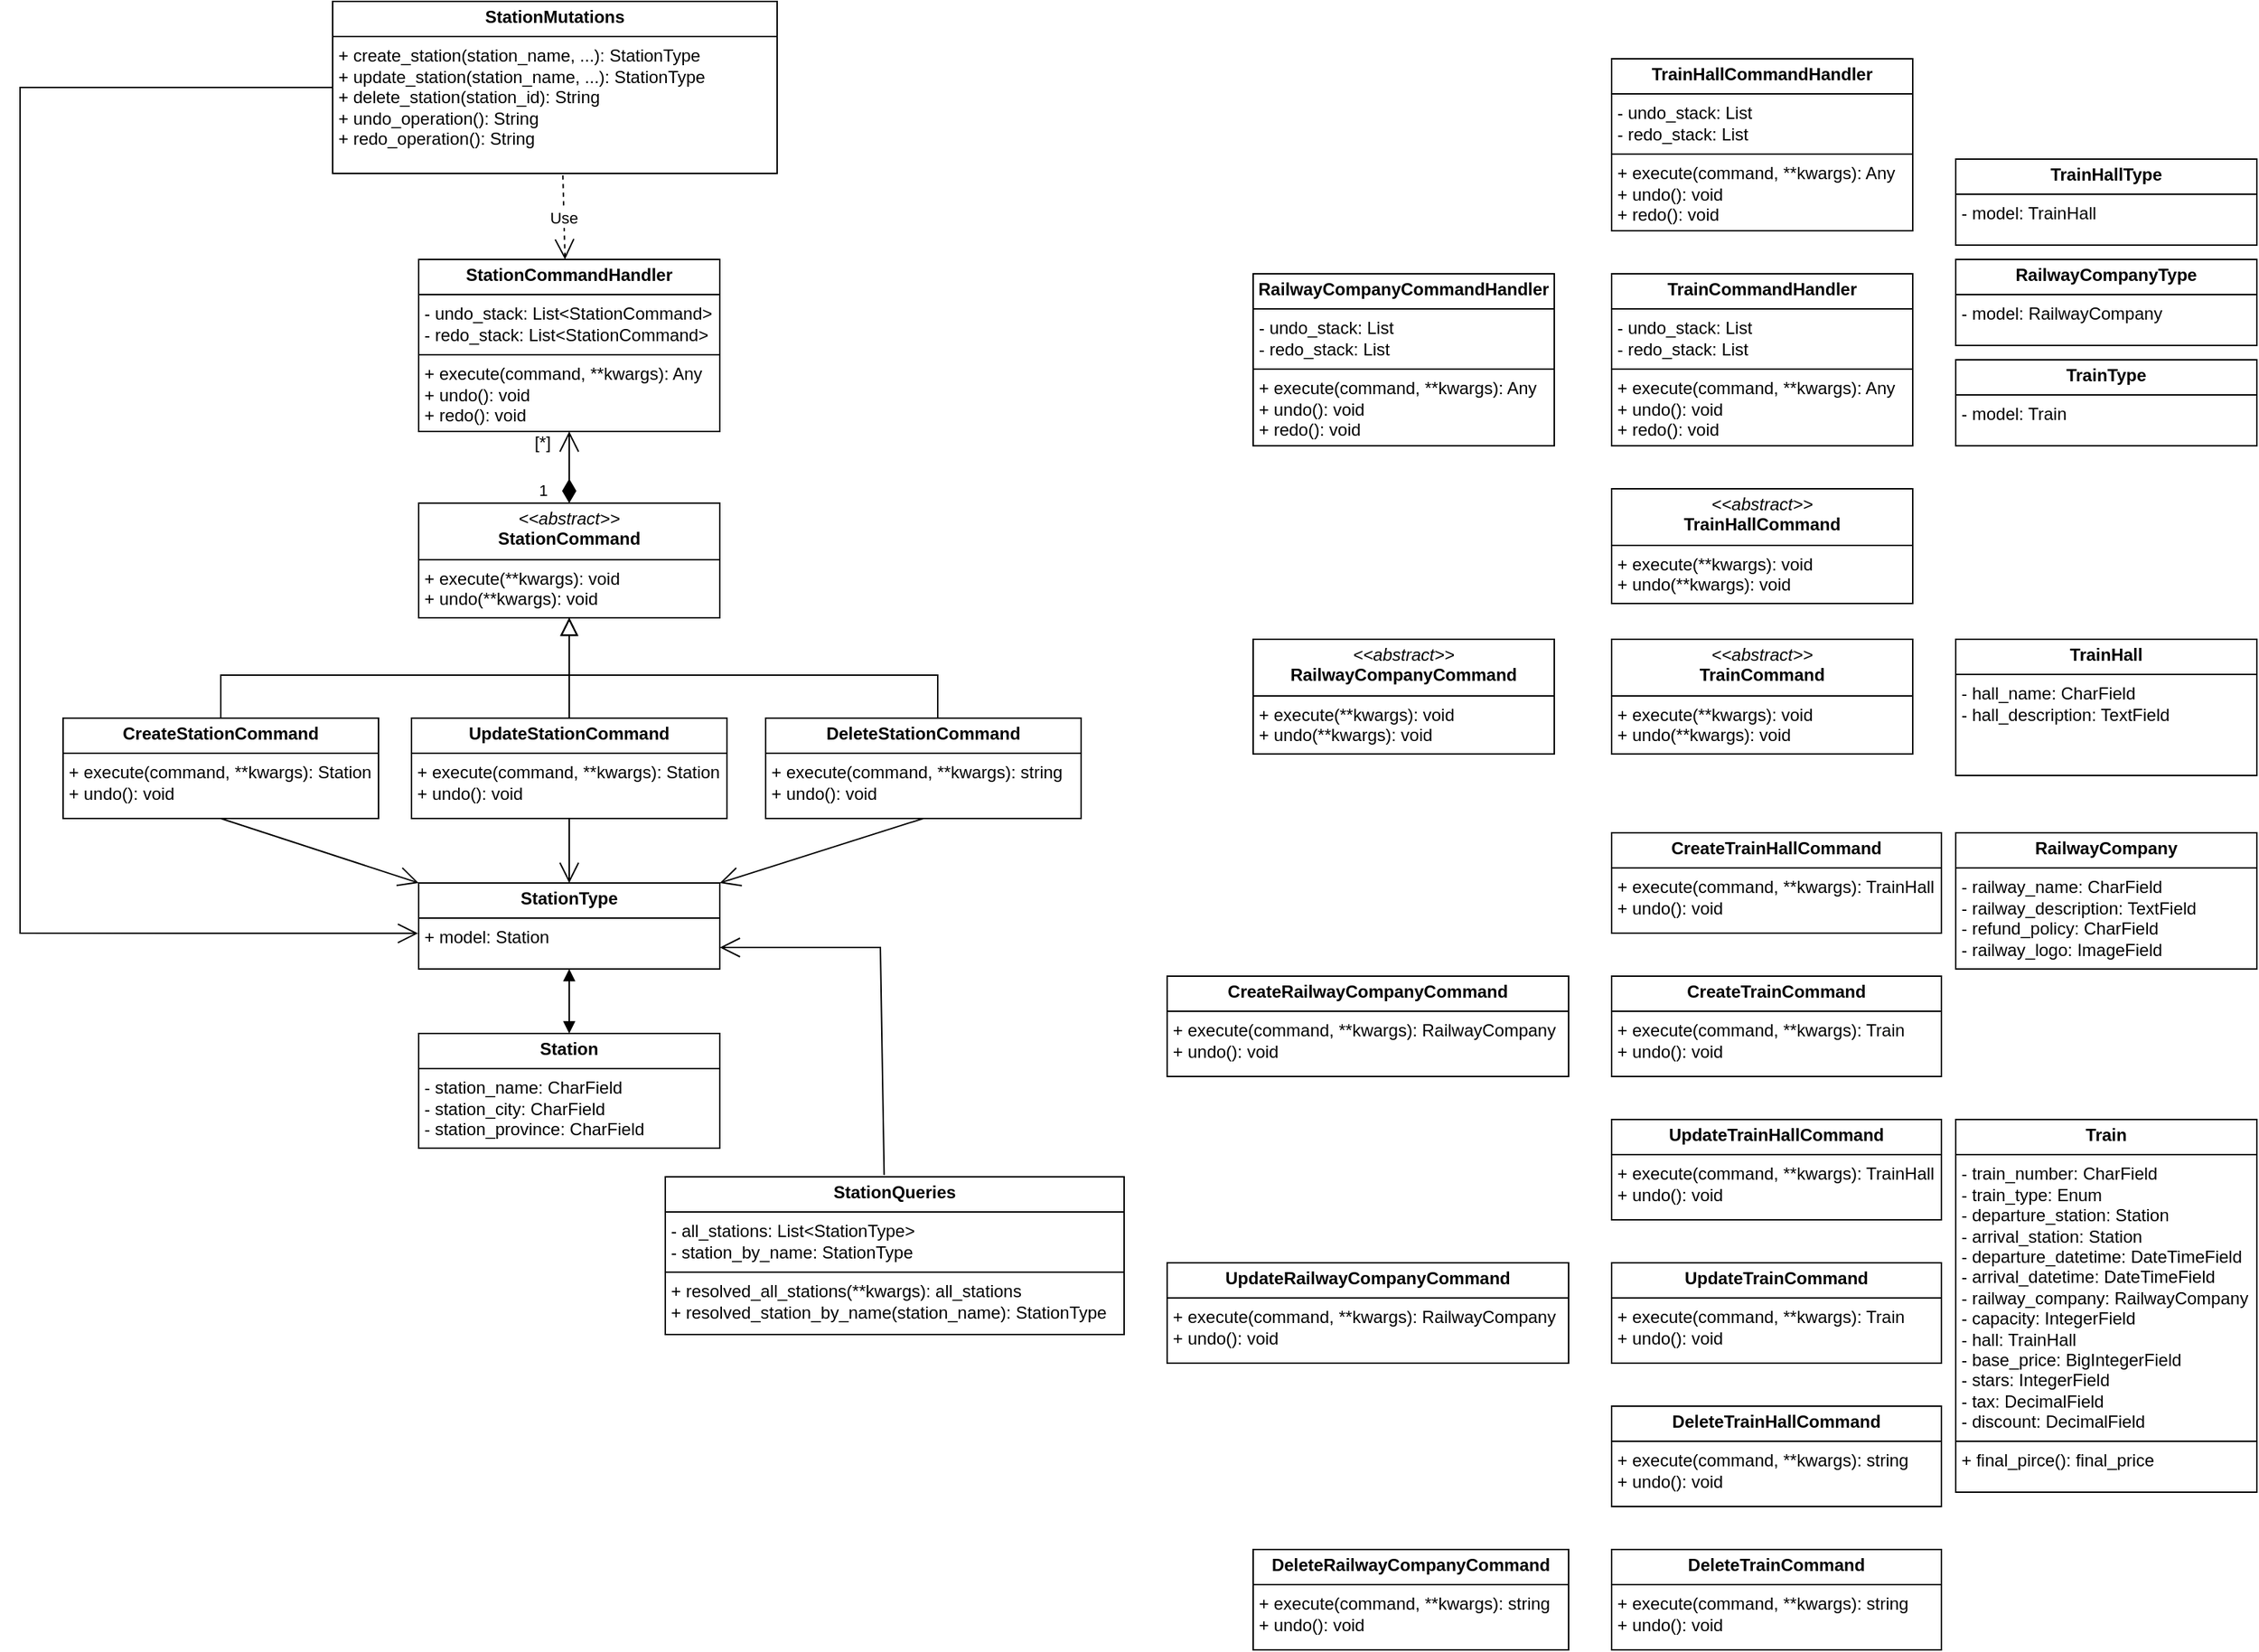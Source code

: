 <mxfile version="25.0.2">
  <diagram id="C5RBs43oDa-KdzZeNtuy" name="Page-1">
    <mxGraphModel dx="2868" dy="1672" grid="1" gridSize="10" guides="1" tooltips="1" connect="1" arrows="1" fold="1" page="1" pageScale="1" pageWidth="827" pageHeight="1169" math="0" shadow="0">
      <root>
        <mxCell id="WIyWlLk6GJQsqaUBKTNV-0" />
        <mxCell id="WIyWlLk6GJQsqaUBKTNV-1" parent="WIyWlLk6GJQsqaUBKTNV-0" />
        <mxCell id="HoljnPIvToN0olSSxeQU-0" value="&lt;p style=&quot;margin:0px;margin-top:4px;text-align:center;&quot;&gt;&lt;b&gt;TrainHallCommandHandler&lt;/b&gt;&lt;/p&gt;&lt;hr size=&quot;1&quot; style=&quot;border-style:solid;&quot;&gt;&lt;p style=&quot;margin:0px;margin-left:4px;&quot;&gt;- undo_stack: List&lt;/p&gt;&lt;p style=&quot;margin:0px;margin-left:4px;&quot;&gt;- redo_stack: List&lt;/p&gt;&lt;hr size=&quot;1&quot; style=&quot;border-style:solid;&quot;&gt;&lt;p style=&quot;margin:0px;margin-left:4px;&quot;&gt;+ execute(command, **kwargs): Any&lt;/p&gt;&lt;p style=&quot;margin:0px;margin-left:4px;&quot;&gt;+ undo(): void&lt;/p&gt;&lt;p style=&quot;margin:0px;margin-left:4px;&quot;&gt;+ redo(): void&lt;/p&gt;" style="verticalAlign=top;align=left;overflow=fill;html=1;whiteSpace=wrap;" parent="WIyWlLk6GJQsqaUBKTNV-1" vertex="1">
          <mxGeometry x="1150" y="100" width="210" height="120" as="geometry" />
        </mxCell>
        <mxCell id="HoljnPIvToN0olSSxeQU-1" value="&lt;p style=&quot;margin:0px;margin-top:4px;text-align:center;&quot;&gt;&lt;b&gt;StationCommandHandler&lt;/b&gt;&lt;/p&gt;&lt;hr size=&quot;1&quot; style=&quot;border-style:solid;&quot;&gt;&lt;p style=&quot;margin:0px;margin-left:4px;&quot;&gt;- undo_stack: List&amp;lt;StationCommand&amp;gt;&lt;/p&gt;&lt;p style=&quot;margin:0px;margin-left:4px;&quot;&gt;- redo_stack: List&amp;lt;StationCommand&amp;gt;&lt;/p&gt;&lt;hr size=&quot;1&quot; style=&quot;border-style:solid;&quot;&gt;&lt;p style=&quot;margin:0px;margin-left:4px;&quot;&gt;+ execute(command, **kwargs): Any&lt;/p&gt;&lt;p style=&quot;margin:0px;margin-left:4px;&quot;&gt;+ undo(): void&lt;/p&gt;&lt;p style=&quot;margin:0px;margin-left:4px;&quot;&gt;+ redo(): void&lt;/p&gt;" style="verticalAlign=top;align=left;overflow=fill;html=1;whiteSpace=wrap;" parent="WIyWlLk6GJQsqaUBKTNV-1" vertex="1">
          <mxGeometry x="318" y="240" width="210" height="120" as="geometry" />
        </mxCell>
        <mxCell id="HoljnPIvToN0olSSxeQU-2" value="&lt;p style=&quot;margin:0px;margin-top:4px;text-align:center;&quot;&gt;&lt;b&gt;RailwayCompanyCommandHandler&lt;/b&gt;&lt;/p&gt;&lt;hr size=&quot;1&quot; style=&quot;border-style:solid;&quot;&gt;&lt;p style=&quot;margin:0px;margin-left:4px;&quot;&gt;- undo_stack: List&lt;/p&gt;&lt;p style=&quot;margin:0px;margin-left:4px;&quot;&gt;- redo_stack: List&lt;/p&gt;&lt;hr size=&quot;1&quot; style=&quot;border-style:solid;&quot;&gt;&lt;p style=&quot;margin:0px;margin-left:4px;&quot;&gt;+ execute(command, **kwargs): Any&lt;/p&gt;&lt;p style=&quot;margin:0px;margin-left:4px;&quot;&gt;+ undo(): void&lt;/p&gt;&lt;p style=&quot;margin:0px;margin-left:4px;&quot;&gt;+ redo(): void&lt;/p&gt;" style="verticalAlign=top;align=left;overflow=fill;html=1;whiteSpace=wrap;" parent="WIyWlLk6GJQsqaUBKTNV-1" vertex="1">
          <mxGeometry x="900" y="250" width="210" height="120" as="geometry" />
        </mxCell>
        <mxCell id="HoljnPIvToN0olSSxeQU-3" value="&lt;p style=&quot;margin:0px;margin-top:4px;text-align:center;&quot;&gt;&lt;b&gt;TrainCommandHandler&lt;/b&gt;&lt;/p&gt;&lt;hr size=&quot;1&quot; style=&quot;border-style:solid;&quot;&gt;&lt;p style=&quot;margin:0px;margin-left:4px;&quot;&gt;- undo_stack: List&lt;/p&gt;&lt;p style=&quot;margin:0px;margin-left:4px;&quot;&gt;- redo_stack: List&lt;/p&gt;&lt;hr size=&quot;1&quot; style=&quot;border-style:solid;&quot;&gt;&lt;p style=&quot;margin:0px;margin-left:4px;&quot;&gt;+ execute(command, **kwargs): Any&lt;/p&gt;&lt;p style=&quot;margin:0px;margin-left:4px;&quot;&gt;+ undo(): void&lt;/p&gt;&lt;p style=&quot;margin:0px;margin-left:4px;&quot;&gt;+ redo(): void&lt;/p&gt;" style="verticalAlign=top;align=left;overflow=fill;html=1;whiteSpace=wrap;" parent="WIyWlLk6GJQsqaUBKTNV-1" vertex="1">
          <mxGeometry x="1150" y="250" width="210" height="120" as="geometry" />
        </mxCell>
        <mxCell id="HoljnPIvToN0olSSxeQU-4" value="&lt;p style=&quot;margin:0px;margin-top:4px;text-align:center;&quot;&gt;&lt;i&gt;&amp;lt;&amp;lt;abstract&amp;gt;&amp;gt;&lt;/i&gt;&lt;br&gt;&lt;b&gt;TrainHall&lt;/b&gt;&lt;b&gt;Command&lt;/b&gt;&lt;/p&gt;&lt;hr size=&quot;1&quot; style=&quot;border-style:solid;&quot;&gt;&lt;p style=&quot;margin:0px;margin-left:4px;&quot;&gt;+ execute(**kwargs): void&lt;br&gt;+&amp;nbsp;&lt;span style=&quot;background-color: initial;&quot;&gt;undo(**kwargs): void&lt;/span&gt;&lt;/p&gt;" style="verticalAlign=top;align=left;overflow=fill;html=1;whiteSpace=wrap;" parent="WIyWlLk6GJQsqaUBKTNV-1" vertex="1">
          <mxGeometry x="1150" y="400" width="210" height="80" as="geometry" />
        </mxCell>
        <mxCell id="HoljnPIvToN0olSSxeQU-5" value="&lt;p style=&quot;margin:0px;margin-top:4px;text-align:center;&quot;&gt;&lt;i&gt;&amp;lt;&amp;lt;abstract&amp;gt;&amp;gt;&lt;/i&gt;&lt;br&gt;&lt;b&gt;Station&lt;/b&gt;&lt;b&gt;Command&lt;/b&gt;&lt;/p&gt;&lt;hr size=&quot;1&quot; style=&quot;border-style:solid;&quot;&gt;&lt;p style=&quot;margin:0px;margin-left:4px;&quot;&gt;+ execute(**kwargs): void&lt;br&gt;+&amp;nbsp;&lt;span style=&quot;background-color: initial;&quot;&gt;undo(**kwargs): void&lt;/span&gt;&lt;/p&gt;" style="verticalAlign=top;align=left;overflow=fill;html=1;whiteSpace=wrap;" parent="WIyWlLk6GJQsqaUBKTNV-1" vertex="1">
          <mxGeometry x="318" y="410" width="210" height="80" as="geometry" />
        </mxCell>
        <mxCell id="HoljnPIvToN0olSSxeQU-6" value="&lt;p style=&quot;margin:0px;margin-top:4px;text-align:center;&quot;&gt;&lt;i&gt;&amp;lt;&amp;lt;abstract&amp;gt;&amp;gt;&lt;/i&gt;&lt;br&gt;&lt;b&gt;TrainCommand&lt;/b&gt;&lt;/p&gt;&lt;hr size=&quot;1&quot; style=&quot;border-style:solid;&quot;&gt;&lt;p style=&quot;margin:0px;margin-left:4px;&quot;&gt;+ execute(**kwargs): void&lt;br&gt;+&amp;nbsp;&lt;span style=&quot;background-color: initial;&quot;&gt;undo(**kwargs): void&lt;/span&gt;&lt;/p&gt;" style="verticalAlign=top;align=left;overflow=fill;html=1;whiteSpace=wrap;" parent="WIyWlLk6GJQsqaUBKTNV-1" vertex="1">
          <mxGeometry x="1150" y="505" width="210" height="80" as="geometry" />
        </mxCell>
        <mxCell id="HoljnPIvToN0olSSxeQU-7" value="&lt;p style=&quot;margin:0px;margin-top:4px;text-align:center;&quot;&gt;&lt;i&gt;&amp;lt;&amp;lt;abstract&amp;gt;&amp;gt;&lt;/i&gt;&lt;br&gt;&lt;b&gt;RailwayCompany&lt;/b&gt;&lt;b&gt;Command&lt;/b&gt;&lt;/p&gt;&lt;hr size=&quot;1&quot; style=&quot;border-style:solid;&quot;&gt;&lt;p style=&quot;margin:0px;margin-left:4px;&quot;&gt;+ execute(**kwargs): void&lt;br&gt;+&amp;nbsp;&lt;span style=&quot;background-color: initial;&quot;&gt;undo(**kwargs): void&lt;/span&gt;&lt;/p&gt;" style="verticalAlign=top;align=left;overflow=fill;html=1;whiteSpace=wrap;" parent="WIyWlLk6GJQsqaUBKTNV-1" vertex="1">
          <mxGeometry x="900" y="505" width="210" height="80" as="geometry" />
        </mxCell>
        <mxCell id="HoljnPIvToN0olSSxeQU-8" value="&lt;p style=&quot;margin:0px;margin-top:4px;text-align:center;&quot;&gt;&lt;b&gt;Create&lt;/b&gt;&lt;b&gt;TrainHall&lt;/b&gt;&lt;b&gt;Command&lt;/b&gt;&lt;br&gt;&lt;/p&gt;&lt;hr size=&quot;1&quot; style=&quot;border-style:solid;&quot;&gt;&lt;p style=&quot;margin:0px;margin-left:4px;&quot;&gt;&lt;/p&gt;&lt;p style=&quot;margin:0px;margin-left:4px;&quot;&gt;+ execute(command, **kwargs): TrainHall&lt;/p&gt;&lt;p style=&quot;margin:0px;margin-left:4px;&quot;&gt;+ undo(): void&lt;/p&gt;" style="verticalAlign=top;align=left;overflow=fill;html=1;whiteSpace=wrap;" parent="WIyWlLk6GJQsqaUBKTNV-1" vertex="1">
          <mxGeometry x="1150" y="640" width="230" height="70" as="geometry" />
        </mxCell>
        <mxCell id="HoljnPIvToN0olSSxeQU-9" value="&lt;p style=&quot;margin:0px;margin-top:4px;text-align:center;&quot;&gt;&lt;b&gt;Create&lt;/b&gt;&lt;b&gt;Station&lt;/b&gt;&lt;b&gt;Command&lt;/b&gt;&lt;/p&gt;&lt;hr size=&quot;1&quot; style=&quot;border-style:solid;&quot;&gt;&lt;p style=&quot;margin:0px;margin-left:4px;&quot;&gt;+ execute(command, **kwargs): Station&lt;/p&gt;&lt;p style=&quot;margin:0px;margin-left:4px;&quot;&gt;+ undo(): void&lt;/p&gt;" style="verticalAlign=top;align=left;overflow=fill;html=1;whiteSpace=wrap;" parent="WIyWlLk6GJQsqaUBKTNV-1" vertex="1">
          <mxGeometry x="70" y="560" width="220" height="70" as="geometry" />
        </mxCell>
        <mxCell id="HoljnPIvToN0olSSxeQU-10" value="&lt;p style=&quot;margin:0px;margin-top:4px;text-align:center;&quot;&gt;&lt;b&gt;Create&lt;/b&gt;&lt;b&gt;RailwayCompany&lt;/b&gt;&lt;b&gt;Command&lt;/b&gt;&lt;/p&gt;&lt;hr size=&quot;1&quot; style=&quot;border-style:solid;&quot;&gt;&lt;p style=&quot;margin:0px;margin-left:4px;&quot;&gt;+ execute(command, **kwargs): RailwayCompany&lt;/p&gt;&lt;p style=&quot;margin:0px;margin-left:4px;&quot;&gt;+ undo(): void&lt;/p&gt;" style="verticalAlign=top;align=left;overflow=fill;html=1;whiteSpace=wrap;" parent="WIyWlLk6GJQsqaUBKTNV-1" vertex="1">
          <mxGeometry x="840" y="740" width="280" height="70" as="geometry" />
        </mxCell>
        <mxCell id="HoljnPIvToN0olSSxeQU-11" value="&lt;p style=&quot;margin:0px;margin-top:4px;text-align:center;&quot;&gt;&lt;b&gt;CreateTrainCommand&lt;/b&gt;&lt;/p&gt;&lt;hr size=&quot;1&quot; style=&quot;border-style:solid;&quot;&gt;&lt;p style=&quot;margin:0px;margin-left:4px;&quot;&gt;+ execute(command, **kwargs): Train&lt;/p&gt;&lt;p style=&quot;margin:0px;margin-left:4px;&quot;&gt;+ undo(): void&lt;/p&gt;" style="verticalAlign=top;align=left;overflow=fill;html=1;whiteSpace=wrap;" parent="WIyWlLk6GJQsqaUBKTNV-1" vertex="1">
          <mxGeometry x="1150" y="740" width="230" height="70" as="geometry" />
        </mxCell>
        <mxCell id="HoljnPIvToN0olSSxeQU-12" value="&lt;p style=&quot;margin:0px;margin-top:4px;text-align:center;&quot;&gt;&lt;b&gt;Update&lt;/b&gt;&lt;b&gt;TrainHall&lt;/b&gt;&lt;b&gt;Command&lt;/b&gt;&lt;br&gt;&lt;/p&gt;&lt;hr size=&quot;1&quot; style=&quot;border-style:solid;&quot;&gt;&lt;p style=&quot;margin:0px;margin-left:4px;&quot;&gt;&lt;/p&gt;&lt;p style=&quot;margin:0px;margin-left:4px;&quot;&gt;+ execute(command, **kwargs): TrainHall&lt;/p&gt;&lt;p style=&quot;margin:0px;margin-left:4px;&quot;&gt;+ undo(): void&lt;/p&gt;" style="verticalAlign=top;align=left;overflow=fill;html=1;whiteSpace=wrap;" parent="WIyWlLk6GJQsqaUBKTNV-1" vertex="1">
          <mxGeometry x="1150" y="840" width="230" height="70" as="geometry" />
        </mxCell>
        <mxCell id="HoljnPIvToN0olSSxeQU-13" value="&lt;p style=&quot;margin:0px;margin-top:4px;text-align:center;&quot;&gt;&lt;b&gt;Update&lt;/b&gt;&lt;b&gt;Station&lt;/b&gt;&lt;b&gt;Command&lt;/b&gt;&lt;/p&gt;&lt;hr size=&quot;1&quot; style=&quot;border-style:solid;&quot;&gt;&lt;p style=&quot;margin:0px;margin-left:4px;&quot;&gt;+ execute(command, **kwargs): Station&lt;/p&gt;&lt;p style=&quot;margin:0px;margin-left:4px;&quot;&gt;+ undo(): void&lt;/p&gt;" style="verticalAlign=top;align=left;overflow=fill;html=1;whiteSpace=wrap;" parent="WIyWlLk6GJQsqaUBKTNV-1" vertex="1">
          <mxGeometry x="313" y="560" width="220" height="70" as="geometry" />
        </mxCell>
        <mxCell id="HoljnPIvToN0olSSxeQU-14" value="&lt;p style=&quot;margin:0px;margin-top:4px;text-align:center;&quot;&gt;&lt;b&gt;Update&lt;/b&gt;&lt;b&gt;RailwayCompany&lt;/b&gt;&lt;b&gt;Command&lt;/b&gt;&lt;/p&gt;&lt;hr size=&quot;1&quot; style=&quot;border-style:solid;&quot;&gt;&lt;p style=&quot;margin:0px;margin-left:4px;&quot;&gt;+ execute(command, **kwargs): RailwayCompany&lt;/p&gt;&lt;p style=&quot;margin:0px;margin-left:4px;&quot;&gt;+ undo(): void&lt;/p&gt;" style="verticalAlign=top;align=left;overflow=fill;html=1;whiteSpace=wrap;" parent="WIyWlLk6GJQsqaUBKTNV-1" vertex="1">
          <mxGeometry x="840" y="940" width="280" height="70" as="geometry" />
        </mxCell>
        <mxCell id="HoljnPIvToN0olSSxeQU-15" value="&lt;p style=&quot;margin:0px;margin-top:4px;text-align:center;&quot;&gt;&lt;b&gt;UpdateTrainCommand&lt;/b&gt;&lt;/p&gt;&lt;hr size=&quot;1&quot; style=&quot;border-style:solid;&quot;&gt;&lt;p style=&quot;margin:0px;margin-left:4px;&quot;&gt;+ execute(command, **kwargs): Train&lt;/p&gt;&lt;p style=&quot;margin:0px;margin-left:4px;&quot;&gt;+ undo(): void&lt;/p&gt;" style="verticalAlign=top;align=left;overflow=fill;html=1;whiteSpace=wrap;" parent="WIyWlLk6GJQsqaUBKTNV-1" vertex="1">
          <mxGeometry x="1150" y="940" width="230" height="70" as="geometry" />
        </mxCell>
        <mxCell id="HoljnPIvToN0olSSxeQU-16" value="&lt;p style=&quot;margin:0px;margin-top:4px;text-align:center;&quot;&gt;&lt;b style=&quot;background-color: initial;&quot;&gt;Delete&lt;/b&gt;&lt;b&gt;TrainHall&lt;/b&gt;&lt;b&gt;Command&lt;/b&gt;&lt;br&gt;&lt;/p&gt;&lt;hr size=&quot;1&quot; style=&quot;border-style:solid;&quot;&gt;&lt;p style=&quot;margin:0px;margin-left:4px;&quot;&gt;&lt;/p&gt;&lt;p style=&quot;margin:0px;margin-left:4px;&quot;&gt;+ execute(command, **kwargs): string&lt;/p&gt;&lt;p style=&quot;margin:0px;margin-left:4px;&quot;&gt;+ undo(): void&lt;/p&gt;" style="verticalAlign=top;align=left;overflow=fill;html=1;whiteSpace=wrap;" parent="WIyWlLk6GJQsqaUBKTNV-1" vertex="1">
          <mxGeometry x="1150" y="1040" width="230" height="70" as="geometry" />
        </mxCell>
        <mxCell id="HoljnPIvToN0olSSxeQU-17" value="&lt;p style=&quot;margin:0px;margin-top:4px;text-align:center;&quot;&gt;&lt;b&gt;Delete&lt;/b&gt;&lt;b&gt;Station&lt;/b&gt;&lt;b&gt;Command&lt;/b&gt;&lt;/p&gt;&lt;hr size=&quot;1&quot; style=&quot;border-style:solid;&quot;&gt;&lt;p style=&quot;margin:0px;margin-left:4px;&quot;&gt;+ execute(command, **kwargs):&amp;nbsp;&lt;span style=&quot;background-color: initial;&quot;&gt;string&lt;/span&gt;&lt;/p&gt;&lt;p style=&quot;margin:0px;margin-left:4px;&quot;&gt;+ undo(): void&lt;/p&gt;" style="verticalAlign=top;align=left;overflow=fill;html=1;whiteSpace=wrap;" parent="WIyWlLk6GJQsqaUBKTNV-1" vertex="1">
          <mxGeometry x="560" y="560" width="220" height="70" as="geometry" />
        </mxCell>
        <mxCell id="HoljnPIvToN0olSSxeQU-18" value="&lt;p style=&quot;margin:0px;margin-top:4px;text-align:center;&quot;&gt;&lt;b style=&quot;background-color: initial;&quot;&gt;Delete&lt;/b&gt;&lt;b&gt;RailwayCompany&lt;/b&gt;&lt;b&gt;Command&lt;/b&gt;&lt;/p&gt;&lt;hr size=&quot;1&quot; style=&quot;border-style:solid;&quot;&gt;&lt;p style=&quot;margin:0px;margin-left:4px;&quot;&gt;+ execute(command, **kwargs):&amp;nbsp;&lt;span style=&quot;background-color: initial;&quot;&gt;string&lt;/span&gt;&lt;/p&gt;&lt;p style=&quot;margin:0px;margin-left:4px;&quot;&gt;+ undo(): void&lt;/p&gt;" style="verticalAlign=top;align=left;overflow=fill;html=1;whiteSpace=wrap;" parent="WIyWlLk6GJQsqaUBKTNV-1" vertex="1">
          <mxGeometry x="900" y="1140" width="220" height="70" as="geometry" />
        </mxCell>
        <mxCell id="HoljnPIvToN0olSSxeQU-19" value="&lt;p style=&quot;margin:0px;margin-top:4px;text-align:center;&quot;&gt;&lt;b style=&quot;background-color: initial;&quot;&gt;Delete&lt;/b&gt;&lt;b&gt;TrainCommand&lt;/b&gt;&lt;/p&gt;&lt;hr size=&quot;1&quot; style=&quot;border-style:solid;&quot;&gt;&lt;p style=&quot;margin:0px;margin-left:4px;&quot;&gt;+ execute(command, **kwargs):&amp;nbsp;&lt;span style=&quot;background-color: initial;&quot;&gt;string&lt;/span&gt;&lt;/p&gt;&lt;p style=&quot;margin:0px;margin-left:4px;&quot;&gt;+ undo(): void&lt;/p&gt;" style="verticalAlign=top;align=left;overflow=fill;html=1;whiteSpace=wrap;" parent="WIyWlLk6GJQsqaUBKTNV-1" vertex="1">
          <mxGeometry x="1150" y="1140" width="230" height="70" as="geometry" />
        </mxCell>
        <mxCell id="kHMZLF0wuuY4l7XT_qzu-0" value="&lt;p style=&quot;margin:0px;margin-top:4px;text-align:center;&quot;&gt;&lt;b&gt;StationType&lt;/b&gt;&lt;/p&gt;&lt;hr size=&quot;1&quot; style=&quot;border-style:solid;&quot;&gt;&lt;p style=&quot;margin:0px;margin-left:4px;&quot;&gt;+&amp;nbsp;&lt;span style=&quot;background-color: initial;&quot;&gt;model: Station&lt;/span&gt;&lt;/p&gt;" style="verticalAlign=top;align=left;overflow=fill;html=1;whiteSpace=wrap;" parent="WIyWlLk6GJQsqaUBKTNV-1" vertex="1">
          <mxGeometry x="318" y="675" width="210" height="60" as="geometry" />
        </mxCell>
        <mxCell id="kHMZLF0wuuY4l7XT_qzu-1" value="&lt;p style=&quot;margin:0px;margin-top:4px;text-align:center;&quot;&gt;&lt;b&gt;TrainHallType&lt;/b&gt;&lt;/p&gt;&lt;hr size=&quot;1&quot; style=&quot;border-style:solid;&quot;&gt;&lt;p style=&quot;margin:0px;margin-left:4px;&quot;&gt;- model: TrainHall&lt;/p&gt;" style="verticalAlign=top;align=left;overflow=fill;html=1;whiteSpace=wrap;" parent="WIyWlLk6GJQsqaUBKTNV-1" vertex="1">
          <mxGeometry x="1390" y="170" width="210" height="60" as="geometry" />
        </mxCell>
        <mxCell id="kHMZLF0wuuY4l7XT_qzu-2" value="&lt;p style=&quot;margin:0px;margin-top:4px;text-align:center;&quot;&gt;&lt;b&gt;TrainType&lt;/b&gt;&lt;/p&gt;&lt;hr size=&quot;1&quot; style=&quot;border-style:solid;&quot;&gt;&lt;p style=&quot;margin:0px;margin-left:4px;&quot;&gt;-&amp;nbsp;&lt;span style=&quot;background-color: initial;&quot;&gt;model: Train&lt;/span&gt;&lt;/p&gt;" style="verticalAlign=top;align=left;overflow=fill;html=1;whiteSpace=wrap;" parent="WIyWlLk6GJQsqaUBKTNV-1" vertex="1">
          <mxGeometry x="1390" y="310" width="210" height="60" as="geometry" />
        </mxCell>
        <mxCell id="kHMZLF0wuuY4l7XT_qzu-3" value="&lt;p style=&quot;margin:0px;margin-top:4px;text-align:center;&quot;&gt;&lt;b&gt;RailwayCompanyType&lt;/b&gt;&lt;/p&gt;&lt;hr size=&quot;1&quot; style=&quot;border-style:solid;&quot;&gt;&lt;p style=&quot;margin:0px;margin-left:4px;&quot;&gt;-&amp;nbsp;&lt;span style=&quot;background-color: initial;&quot;&gt;model: RailwayCompany&lt;/span&gt;&lt;/p&gt;" style="verticalAlign=top;align=left;overflow=fill;html=1;whiteSpace=wrap;" parent="WIyWlLk6GJQsqaUBKTNV-1" vertex="1">
          <mxGeometry x="1390" y="240" width="210" height="60" as="geometry" />
        </mxCell>
        <mxCell id="kHMZLF0wuuY4l7XT_qzu-4" value="&lt;p style=&quot;margin:0px;margin-top:4px;text-align:center;&quot;&gt;&lt;b&gt;Station&lt;/b&gt;&lt;/p&gt;&lt;hr size=&quot;1&quot; style=&quot;border-style:solid;&quot;&gt;&lt;p style=&quot;margin:0px;margin-left:4px;&quot;&gt;- station_&lt;span style=&quot;background-color: initial;&quot;&gt;name: CharField&lt;/span&gt;&lt;/p&gt;&lt;p style=&quot;margin:0px;margin-left:4px;&quot;&gt;&lt;span style=&quot;background-color: initial;&quot;&gt;-&amp;nbsp;&lt;/span&gt;station_&lt;span style=&quot;background-color: initial;&quot;&gt;city:&amp;nbsp;&lt;/span&gt;&lt;span style=&quot;background-color: initial;&quot;&gt;CharField&lt;/span&gt;&lt;/p&gt;&lt;p style=&quot;margin:0px;margin-left:4px;&quot;&gt;&lt;span style=&quot;background-color: initial;&quot;&gt;-&amp;nbsp;&lt;/span&gt;station_&lt;span style=&quot;background-color: initial;&quot;&gt;province: CharField&lt;/span&gt;&lt;/p&gt;" style="verticalAlign=top;align=left;overflow=fill;html=1;whiteSpace=wrap;" parent="WIyWlLk6GJQsqaUBKTNV-1" vertex="1">
          <mxGeometry x="318" y="780" width="210" height="80" as="geometry" />
        </mxCell>
        <mxCell id="kHMZLF0wuuY4l7XT_qzu-5" value="&lt;p style=&quot;margin:0px;margin-top:4px;text-align:center;&quot;&gt;&lt;b&gt;TrainHall&lt;/b&gt;&lt;/p&gt;&lt;hr size=&quot;1&quot; style=&quot;border-style:solid;&quot;&gt;&lt;p style=&quot;margin:0px;margin-left:4px;&quot;&gt;- hall_name: CharField&lt;/p&gt;&lt;p style=&quot;margin:0px;margin-left:4px;&quot;&gt;- hall_description: TextField&lt;/p&gt;" style="verticalAlign=top;align=left;overflow=fill;html=1;whiteSpace=wrap;" parent="WIyWlLk6GJQsqaUBKTNV-1" vertex="1">
          <mxGeometry x="1390" y="505" width="210" height="95" as="geometry" />
        </mxCell>
        <mxCell id="kHMZLF0wuuY4l7XT_qzu-6" value="&lt;p style=&quot;margin:0px;margin-top:4px;text-align:center;&quot;&gt;&lt;b&gt;RailwayCompany&lt;/b&gt;&lt;/p&gt;&lt;hr size=&quot;1&quot; style=&quot;border-style:solid;&quot;&gt;&lt;p style=&quot;margin:0px;margin-left:4px;&quot;&gt;- railway_name: CharField&lt;/p&gt;&lt;p style=&quot;margin:0px;margin-left:4px;&quot;&gt;- railway_description: TextField&lt;br&gt;&lt;/p&gt;&lt;p style=&quot;margin:0px;margin-left:4px;&quot;&gt;- refund_policy:&amp;nbsp;&lt;span style=&quot;background-color: initial;&quot;&gt;CharField&lt;/span&gt;&lt;br&gt;&lt;/p&gt;&lt;p style=&quot;margin:0px;margin-left:4px;&quot;&gt;- railway_logo:&amp;nbsp;&lt;span style=&quot;background-color: initial;&quot;&gt;ImageField&lt;/span&gt;&lt;br&gt;&lt;/p&gt;" style="verticalAlign=top;align=left;overflow=fill;html=1;whiteSpace=wrap;" parent="WIyWlLk6GJQsqaUBKTNV-1" vertex="1">
          <mxGeometry x="1390" y="640" width="210" height="95" as="geometry" />
        </mxCell>
        <mxCell id="kHMZLF0wuuY4l7XT_qzu-7" value="&lt;p style=&quot;margin:0px;margin-top:4px;text-align:center;&quot;&gt;&lt;b&gt;Train&lt;/b&gt;&lt;/p&gt;&lt;hr size=&quot;1&quot; style=&quot;border-style:solid;&quot;&gt;&lt;p style=&quot;margin:0px;margin-left:4px;&quot;&gt;- train_number: CharField&lt;/p&gt;&lt;p style=&quot;margin:0px;margin-left:4px;&quot;&gt;- train_type: Enum&lt;/p&gt;&lt;p style=&quot;margin:0px;margin-left:4px;&quot;&gt;- departure_station: Station&lt;/p&gt;&lt;p style=&quot;margin:0px;margin-left:4px;&quot;&gt;- arrival_station: Station&lt;/p&gt;&lt;p style=&quot;margin:0px;margin-left:4px;&quot;&gt;- departure_datetime: DateTimeField&lt;/p&gt;&lt;p style=&quot;margin:0px;margin-left:4px;&quot;&gt;- arrival_datetime: DateTimeField&lt;/p&gt;&lt;p style=&quot;margin:0px;margin-left:4px;&quot;&gt;- railway_company: RailwayCompany&lt;/p&gt;&lt;p style=&quot;margin:0px;margin-left:4px;&quot;&gt;- capacity: IntegerField&lt;/p&gt;&lt;p style=&quot;margin:0px;margin-left:4px;&quot;&gt;- hall: TrainHall&lt;/p&gt;&lt;p style=&quot;margin:0px;margin-left:4px;&quot;&gt;- base_price: BigIntegerField&lt;/p&gt;&lt;p style=&quot;margin:0px;margin-left:4px;&quot;&gt;&lt;span style=&quot;background-color: initial;&quot;&gt;- stars: IntegerField&lt;/span&gt;&lt;/p&gt;&lt;p style=&quot;margin:0px;margin-left:4px;&quot;&gt;- tax: DecimalField&lt;/p&gt;&lt;p style=&quot;margin:0px;margin-left:4px;&quot;&gt;- discount: DecimalField&lt;/p&gt;&lt;hr size=&quot;1&quot; style=&quot;border-style:solid;&quot;&gt;&lt;p style=&quot;margin:0px;margin-left:4px;&quot;&gt;&lt;span style=&quot;background-color: initial;&quot;&gt;+ final_pirce(): final_price&lt;/span&gt;&lt;br&gt;&lt;/p&gt;" style="verticalAlign=top;align=left;overflow=fill;html=1;whiteSpace=wrap;" parent="WIyWlLk6GJQsqaUBKTNV-1" vertex="1">
          <mxGeometry x="1390" y="840" width="210" height="260" as="geometry" />
        </mxCell>
        <mxCell id="cA7v9_uqXsThu2jaeRYp-0" value="1" style="endArrow=open;html=1;endSize=12;startArrow=diamondThin;startSize=14;startFill=1;edgeStyle=orthogonalEdgeStyle;align=left;verticalAlign=bottom;rounded=0;exitX=0.5;exitY=0;exitDx=0;exitDy=0;entryX=0.5;entryY=1;entryDx=0;entryDy=0;" edge="1" parent="WIyWlLk6GJQsqaUBKTNV-1" source="HoljnPIvToN0olSSxeQU-5" target="HoljnPIvToN0olSSxeQU-1">
          <mxGeometry x="-1" y="23" relative="1" as="geometry">
            <mxPoint x="400" y="390" as="sourcePoint" />
            <mxPoint x="560" y="390" as="targetPoint" />
            <mxPoint as="offset" />
          </mxGeometry>
        </mxCell>
        <mxCell id="cA7v9_uqXsThu2jaeRYp-1" value="[*]" style="text;html=1;align=center;verticalAlign=middle;resizable=0;points=[];autosize=1;strokeColor=none;fillColor=none;" vertex="1" parent="WIyWlLk6GJQsqaUBKTNV-1">
          <mxGeometry x="389" y="353" width="30" height="30" as="geometry" />
        </mxCell>
        <mxCell id="cA7v9_uqXsThu2jaeRYp-2" value="" style="endArrow=block;endSize=10;endFill=0;shadow=0;strokeWidth=1;rounded=0;curved=0;edgeStyle=elbowEdgeStyle;elbow=vertical;entryX=0.5;entryY=1;entryDx=0;entryDy=0;" edge="1" parent="WIyWlLk6GJQsqaUBKTNV-1" target="HoljnPIvToN0olSSxeQU-5">
          <mxGeometry width="160" relative="1" as="geometry">
            <mxPoint x="680" y="560" as="sourcePoint" />
            <mxPoint x="570" y="458" as="targetPoint" />
            <Array as="points">
              <mxPoint x="550" y="530" />
            </Array>
          </mxGeometry>
        </mxCell>
        <mxCell id="cA7v9_uqXsThu2jaeRYp-3" value="" style="endArrow=block;endSize=10;endFill=0;shadow=0;strokeWidth=1;rounded=0;curved=0;edgeStyle=elbowEdgeStyle;elbow=vertical;entryX=0.5;entryY=1;entryDx=0;entryDy=0;exitX=0.5;exitY=0;exitDx=0;exitDy=0;" edge="1" parent="WIyWlLk6GJQsqaUBKTNV-1" source="HoljnPIvToN0olSSxeQU-9" target="HoljnPIvToN0olSSxeQU-5">
          <mxGeometry width="160" relative="1" as="geometry">
            <mxPoint x="289" y="592" as="sourcePoint" />
            <mxPoint x="389" y="490" as="targetPoint" />
            <Array as="points">
              <mxPoint x="360" y="530" />
            </Array>
          </mxGeometry>
        </mxCell>
        <mxCell id="cA7v9_uqXsThu2jaeRYp-4" value="" style="endArrow=block;endSize=10;endFill=0;shadow=0;strokeWidth=1;rounded=0;curved=0;edgeStyle=elbowEdgeStyle;elbow=vertical;exitX=0.5;exitY=0;exitDx=0;exitDy=0;entryX=0.5;entryY=1;entryDx=0;entryDy=0;" edge="1" parent="WIyWlLk6GJQsqaUBKTNV-1" source="HoljnPIvToN0olSSxeQU-13" target="HoljnPIvToN0olSSxeQU-5">
          <mxGeometry width="160" relative="1" as="geometry">
            <mxPoint x="190" y="570" as="sourcePoint" />
            <mxPoint x="420" y="490" as="targetPoint" />
            <Array as="points">
              <mxPoint x="370" y="540" />
            </Array>
          </mxGeometry>
        </mxCell>
        <mxCell id="cA7v9_uqXsThu2jaeRYp-6" value="" style="endArrow=open;endFill=1;endSize=12;html=1;rounded=0;exitX=0.5;exitY=1;exitDx=0;exitDy=0;entryX=1;entryY=0;entryDx=0;entryDy=0;" edge="1" parent="WIyWlLk6GJQsqaUBKTNV-1" source="HoljnPIvToN0olSSxeQU-17" target="kHMZLF0wuuY4l7XT_qzu-0">
          <mxGeometry width="160" relative="1" as="geometry">
            <mxPoint x="320" y="660" as="sourcePoint" />
            <mxPoint x="480" y="660" as="targetPoint" />
          </mxGeometry>
        </mxCell>
        <mxCell id="cA7v9_uqXsThu2jaeRYp-7" value="" style="endArrow=open;endFill=1;endSize=12;html=1;rounded=0;exitX=0.5;exitY=1;exitDx=0;exitDy=0;" edge="1" parent="WIyWlLk6GJQsqaUBKTNV-1" source="HoljnPIvToN0olSSxeQU-13" target="kHMZLF0wuuY4l7XT_qzu-0">
          <mxGeometry width="160" relative="1" as="geometry">
            <mxPoint x="320" y="660" as="sourcePoint" />
            <mxPoint x="480" y="660" as="targetPoint" />
          </mxGeometry>
        </mxCell>
        <mxCell id="cA7v9_uqXsThu2jaeRYp-8" value="" style="endArrow=open;endFill=1;endSize=12;html=1;rounded=0;exitX=0.5;exitY=1;exitDx=0;exitDy=0;entryX=0;entryY=0;entryDx=0;entryDy=0;" edge="1" parent="WIyWlLk6GJQsqaUBKTNV-1" source="HoljnPIvToN0olSSxeQU-9" target="kHMZLF0wuuY4l7XT_qzu-0">
          <mxGeometry width="160" relative="1" as="geometry">
            <mxPoint x="320" y="660" as="sourcePoint" />
            <mxPoint x="480" y="660" as="targetPoint" />
          </mxGeometry>
        </mxCell>
        <mxCell id="cA7v9_uqXsThu2jaeRYp-9" value="Use" style="endArrow=open;endSize=12;dashed=1;html=1;rounded=0;exitX=0.518;exitY=1.011;exitDx=0;exitDy=0;entryX=0.486;entryY=0;entryDx=0;entryDy=0;entryPerimeter=0;exitPerimeter=0;" edge="1" parent="WIyWlLk6GJQsqaUBKTNV-1" source="cA7v9_uqXsThu2jaeRYp-10" target="HoljnPIvToN0olSSxeQU-1">
          <mxGeometry width="160" relative="1" as="geometry">
            <mxPoint x="400" y="180" as="sourcePoint" />
            <mxPoint x="560" y="180" as="targetPoint" />
          </mxGeometry>
        </mxCell>
        <mxCell id="cA7v9_uqXsThu2jaeRYp-10" value="&lt;p style=&quot;margin:0px;margin-top:4px;text-align:center;&quot;&gt;&lt;b&gt;StationMutations&lt;/b&gt;&lt;/p&gt;&lt;hr size=&quot;1&quot; style=&quot;border-style:solid;&quot;&gt;&lt;p style=&quot;margin:0px;margin-left:4px;&quot;&gt;&lt;/p&gt;&lt;p style=&quot;margin:0px;margin-left:4px;&quot;&gt;+ create_station(station_name, ...): StationType&lt;/p&gt;&lt;p style=&quot;margin:0px;margin-left:4px;&quot;&gt;+ update_station(&lt;span style=&quot;background-color: initial;&quot;&gt;station_name, ...&lt;/span&gt;&lt;span style=&quot;background-color: initial;&quot;&gt;):&amp;nbsp;&lt;/span&gt;&lt;span style=&quot;background-color: initial;&quot;&gt;StationType&lt;/span&gt;&lt;/p&gt;&lt;p style=&quot;margin:0px;margin-left:4px;&quot;&gt;+ delete_station(station_id): String&lt;/p&gt;&lt;p style=&quot;margin:0px;margin-left:4px;&quot;&gt;+ undo_operation(): String&lt;/p&gt;&lt;p style=&quot;margin:0px;margin-left:4px;&quot;&gt;+ redo_operation(): String&lt;/p&gt;" style="verticalAlign=top;align=left;overflow=fill;html=1;whiteSpace=wrap;" vertex="1" parent="WIyWlLk6GJQsqaUBKTNV-1">
          <mxGeometry x="258" y="60" width="310" height="120" as="geometry" />
        </mxCell>
        <mxCell id="cA7v9_uqXsThu2jaeRYp-12" value="&lt;p style=&quot;margin:0px;margin-top:4px;text-align:center;&quot;&gt;&lt;b&gt;StationQueries&lt;/b&gt;&lt;br&gt;&lt;/p&gt;&lt;hr size=&quot;1&quot; style=&quot;border-style:solid;&quot;&gt;&lt;p style=&quot;margin: 0px 0px 0px 4px;&quot;&gt;-&amp;nbsp;&lt;span style=&quot;background-color: initial;&quot;&gt;all_stations: List&amp;lt;StationType&amp;gt;&lt;/span&gt;&lt;/p&gt;&lt;p style=&quot;margin: 0px 0px 0px 4px;&quot;&gt;&lt;span style=&quot;background-color: initial;&quot;&gt;- station_by_name: StationType&lt;/span&gt;&lt;/p&gt;&lt;hr size=&quot;1&quot; style=&quot;border-style:solid;&quot;&gt;&lt;p style=&quot;margin:0px;margin-left:4px;&quot;&gt;+ resolved_all_stations(**kwargs): all_stations&lt;/p&gt;&lt;p style=&quot;margin:0px;margin-left:4px;&quot;&gt;+ resolved_station_by_name(station_name): StationType&amp;nbsp;&lt;/p&gt;" style="verticalAlign=top;align=left;overflow=fill;html=1;whiteSpace=wrap;" vertex="1" parent="WIyWlLk6GJQsqaUBKTNV-1">
          <mxGeometry x="490" y="880" width="320" height="110" as="geometry" />
        </mxCell>
        <mxCell id="cA7v9_uqXsThu2jaeRYp-14" value="" style="endArrow=open;endFill=1;endSize=12;html=1;rounded=0;entryX=1;entryY=0.75;entryDx=0;entryDy=0;exitX=0.477;exitY=-0.011;exitDx=0;exitDy=0;exitPerimeter=0;" edge="1" parent="WIyWlLk6GJQsqaUBKTNV-1" source="cA7v9_uqXsThu2jaeRYp-12" target="kHMZLF0wuuY4l7XT_qzu-0">
          <mxGeometry width="160" relative="1" as="geometry">
            <mxPoint x="440" y="800" as="sourcePoint" />
            <mxPoint x="600" y="800" as="targetPoint" />
            <Array as="points">
              <mxPoint x="640" y="720" />
            </Array>
          </mxGeometry>
        </mxCell>
        <mxCell id="cA7v9_uqXsThu2jaeRYp-15" value="" style="endArrow=block;startArrow=block;endFill=1;startFill=1;html=1;rounded=0;entryX=0.5;entryY=0;entryDx=0;entryDy=0;exitX=0.5;exitY=1;exitDx=0;exitDy=0;" edge="1" parent="WIyWlLk6GJQsqaUBKTNV-1" source="kHMZLF0wuuY4l7XT_qzu-0" target="kHMZLF0wuuY4l7XT_qzu-4">
          <mxGeometry width="160" relative="1" as="geometry">
            <mxPoint x="418" y="734" as="sourcePoint" />
            <mxPoint x="579" y="760" as="targetPoint" />
          </mxGeometry>
        </mxCell>
        <mxCell id="cA7v9_uqXsThu2jaeRYp-17" value="" style="endArrow=open;endFill=1;endSize=12;html=1;rounded=0;exitX=0;exitY=0.5;exitDx=0;exitDy=0;entryX=-0.002;entryY=0.586;entryDx=0;entryDy=0;entryPerimeter=0;" edge="1" parent="WIyWlLk6GJQsqaUBKTNV-1" source="cA7v9_uqXsThu2jaeRYp-10" target="kHMZLF0wuuY4l7XT_qzu-0">
          <mxGeometry width="160" relative="1" as="geometry">
            <mxPoint x="70" y="290" as="sourcePoint" />
            <mxPoint x="230" y="290" as="targetPoint" />
            <Array as="points">
              <mxPoint x="40" y="120" />
              <mxPoint x="40" y="560" />
              <mxPoint x="40" y="710" />
            </Array>
          </mxGeometry>
        </mxCell>
      </root>
    </mxGraphModel>
  </diagram>
</mxfile>

